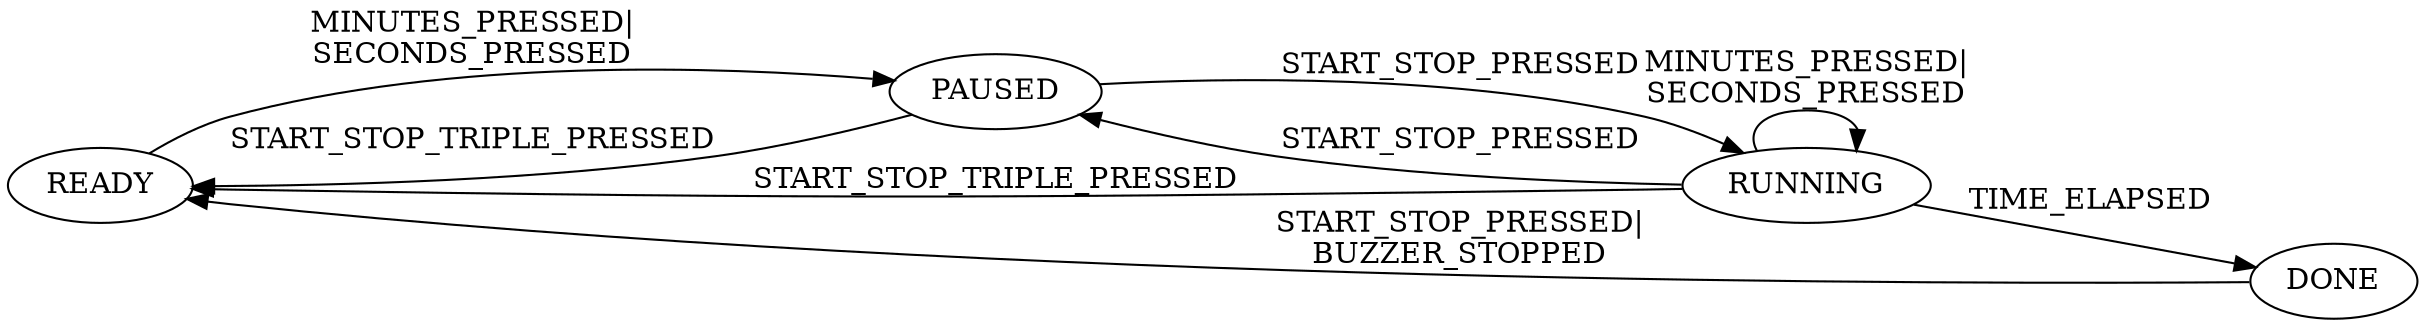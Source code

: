 digraph StateMachine {
    rankdir=LR;
    node [shape=ellipse];

    // States
    READY [label="READY"];
    PAUSED [label="PAUSED"];
    RUNNING [label="RUNNING"];
    DONE [label="DONE"];

    // Transitions
    READY   -> PAUSED    [ label="MINUTES_PRESSED|\nSECONDS_PRESSED"];

    PAUSED  -> RUNNING   [ label="START_STOP_PRESSED"];
    PAUSED  -> READY     [ label="START_STOP_TRIPLE_PRESSED"];

    RUNNING -> PAUSED    [ label="START_STOP_PRESSED"];
    RUNNING -> READY     [ label="START_STOP_TRIPLE_PRESSED"];
    RUNNING -> DONE      [ label="TIME_ELAPSED"];
    RUNNING -> RUNNING   [ label="MINUTES_PRESSED|\nSECONDS_PRESSED"];

    DONE    -> READY     [ label="START_STOP_PRESSED|\nBUZZER_STOPPED"];
}
